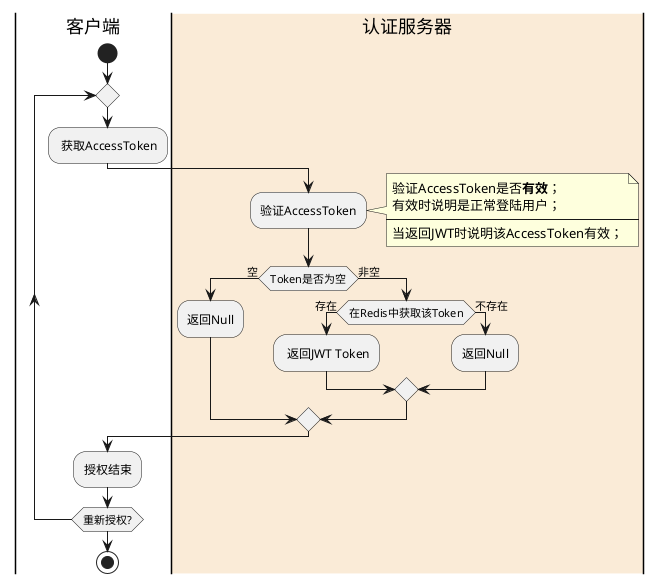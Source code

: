 @startuml
|客户端|
start
repeat
: 获取AccessToken;

|#AntiqueWhite|认证服务器|

:验证AccessToken;
note right
    验证AccessToken是否**有效**；
    有效时说明是正常登陆用户；
    ----
    当返回JWT时说明该AccessToken有效；
end note

if (Token是否为空) then (空)
  :返回Null;
else (非空)
    if(在Redis中获取该Token) then (存在)
      : 返回JWT Token;
    else (不存在)
      :返回Null;
    endif
endif
|客户端|
:授权结束;
repeat while (重新授权?)
stop
@enduml